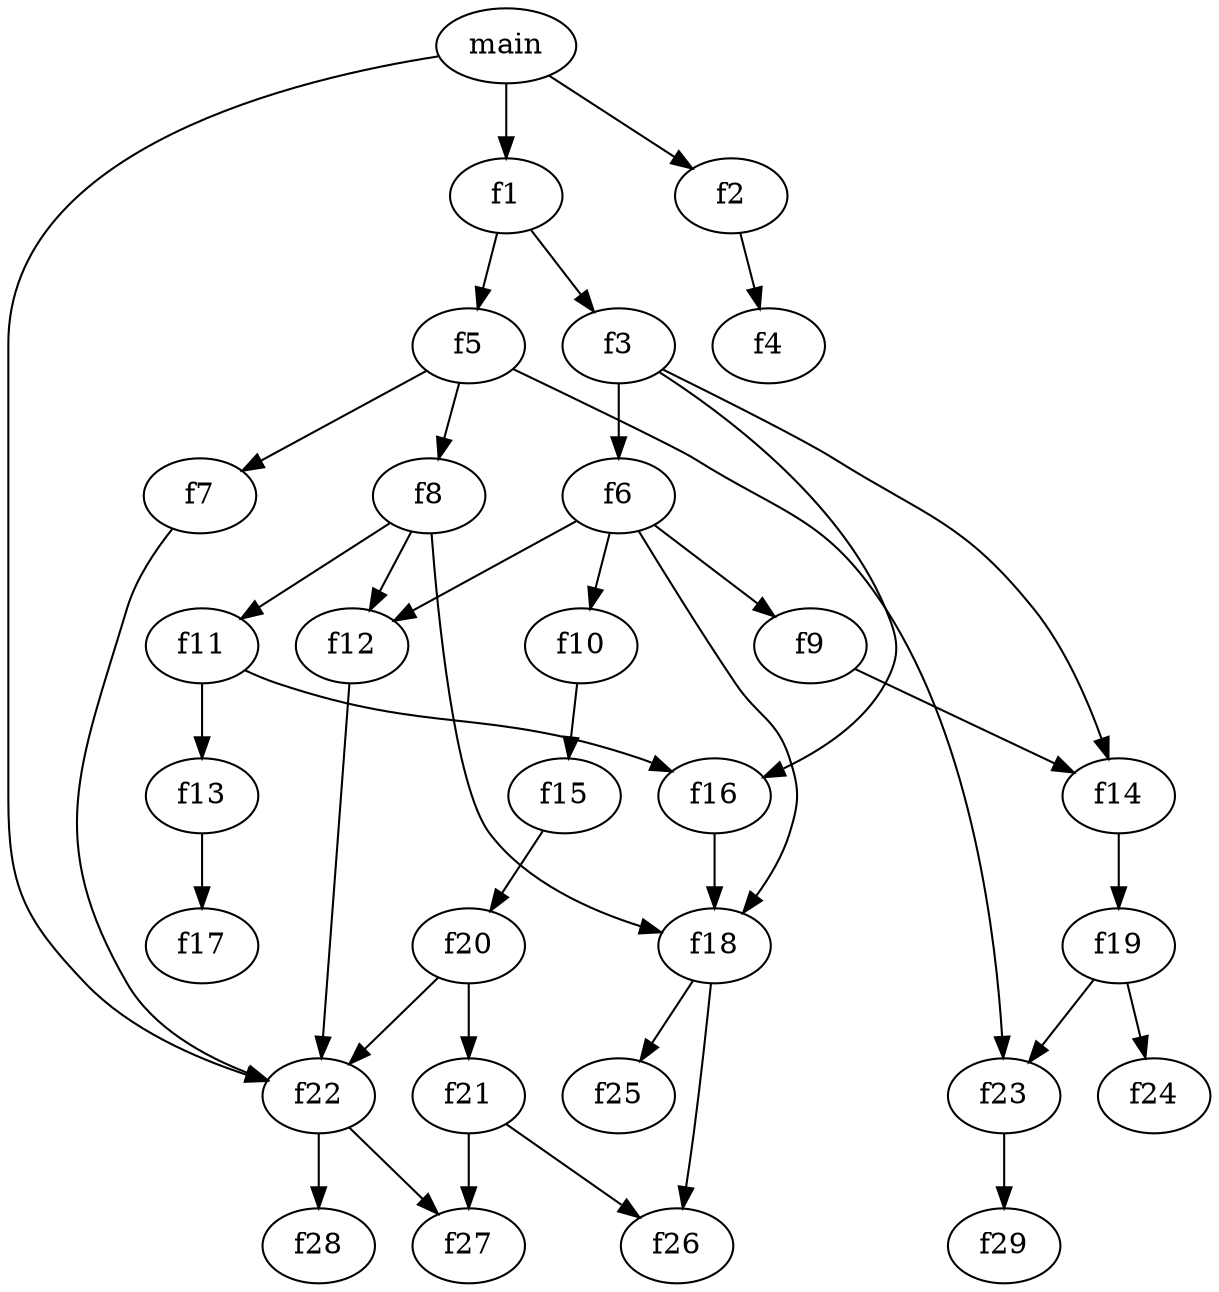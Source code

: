 digraph {
	0 [label=main]
	1 [label=f1]
	0 -> 1
	2 [label=f2]
	0 -> 2
	3 [label=f3]
	1 -> 3
	4 [label=f4]
	2 -> 4
	5 [label=f5]
	1 -> 5
	6 [label=f6]
	3 -> 6
	7 [label=f7]
	5 -> 7
	8 [label=f8]
	5 -> 8
	9 [label=f9]
	6 -> 9
	10 [label=f10]
	6 -> 10
	11 [label=f11]
	8 -> 11
	12 [label=f12]
	8 -> 12
	13 [label=f13]
	11 -> 13
	14 [label=f14]
	9 -> 14
	15 [label=f15]
	10 -> 15
	16 [label=f16]
	11 -> 16
	17 [label=f17]
	13 -> 17
	18 [label=f18]
	16 -> 18
	19 [label=f19]
	14 -> 19
	20 [label=f20]
	15 -> 20
	21 [label=f21]
	20 -> 21
	22 [label=f22]
	20 -> 22
	23 [label=f23]
	19 -> 23
	24 [label=f24]
	19 -> 24
	25 [label=f25]
	18 -> 25
	26 [label=f26]
	21 -> 26
	27 [label=f27]
	21 -> 27
	28 [label=f28]
	22 -> 28
	29 [label=f29]
	23 -> 29
	0 -> 22
	3 -> 16
	3 -> 14
	5 -> 23
	6 -> 12
	6 -> 18
	7 -> 22
	8 -> 18
	12 -> 22
	18 -> 26
	22 -> 27
}
